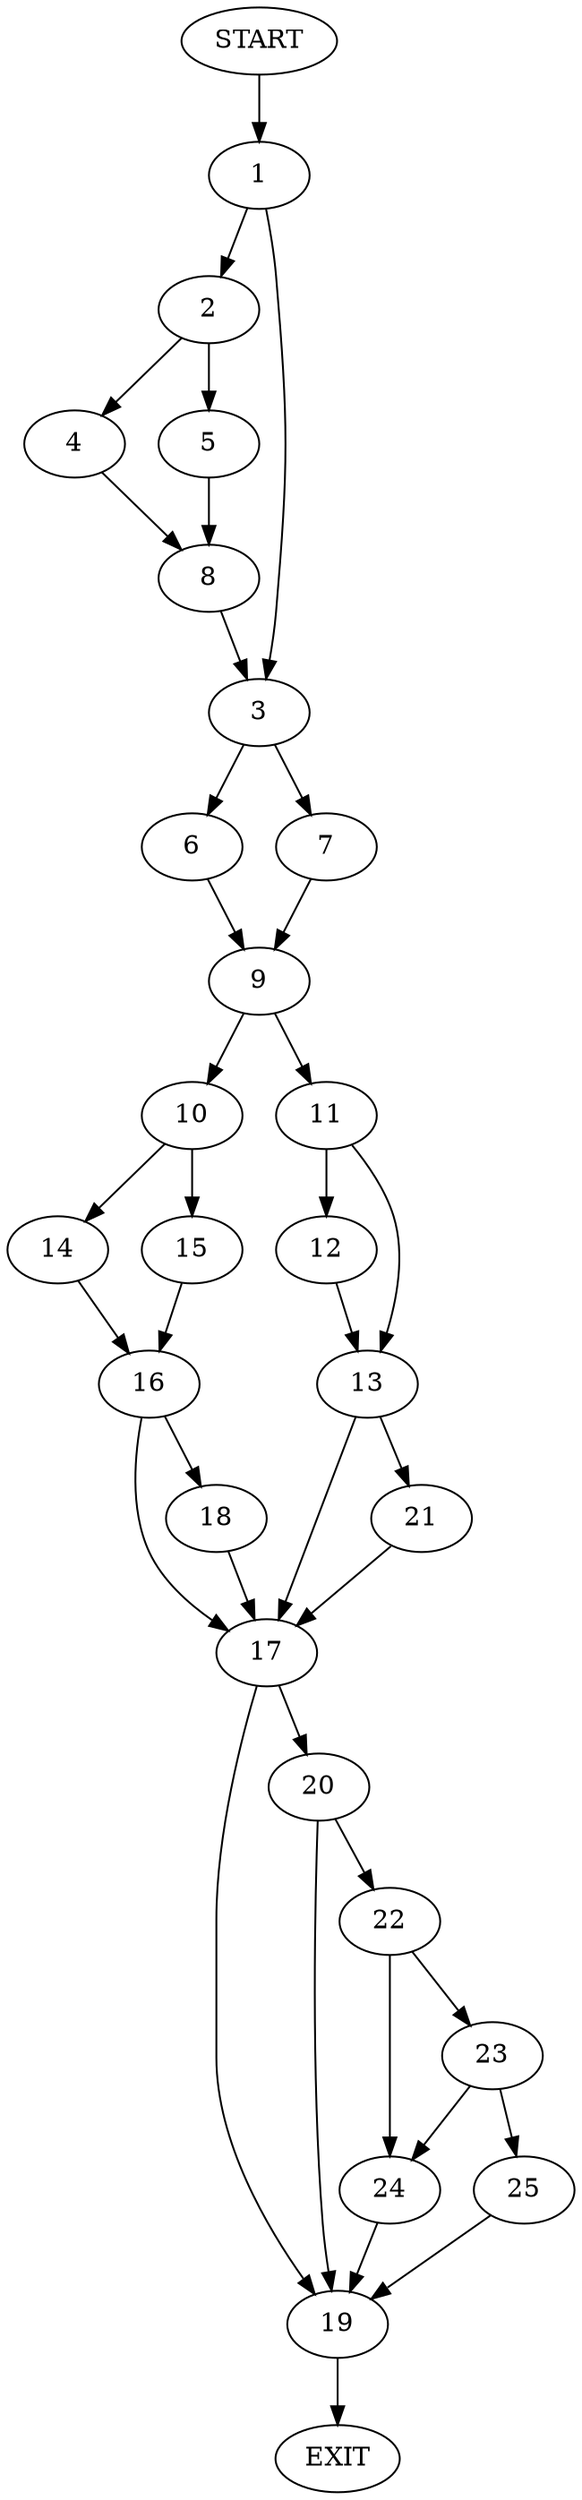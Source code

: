digraph {
0 [label="START"]
26 [label="EXIT"]
0 -> 1
1 -> 2
1 -> 3
2 -> 4
2 -> 5
3 -> 6
3 -> 7
4 -> 8
5 -> 8
8 -> 3
6 -> 9
7 -> 9
9 -> 10
9 -> 11
11 -> 12
11 -> 13
10 -> 14
10 -> 15
15 -> 16
14 -> 16
16 -> 17
16 -> 18
17 -> 19
17 -> 20
18 -> 17
13 -> 21
13 -> 17
12 -> 13
21 -> 17
20 -> 19
20 -> 22
19 -> 26
22 -> 23
22 -> 24
24 -> 19
23 -> 25
23 -> 24
25 -> 19
}

